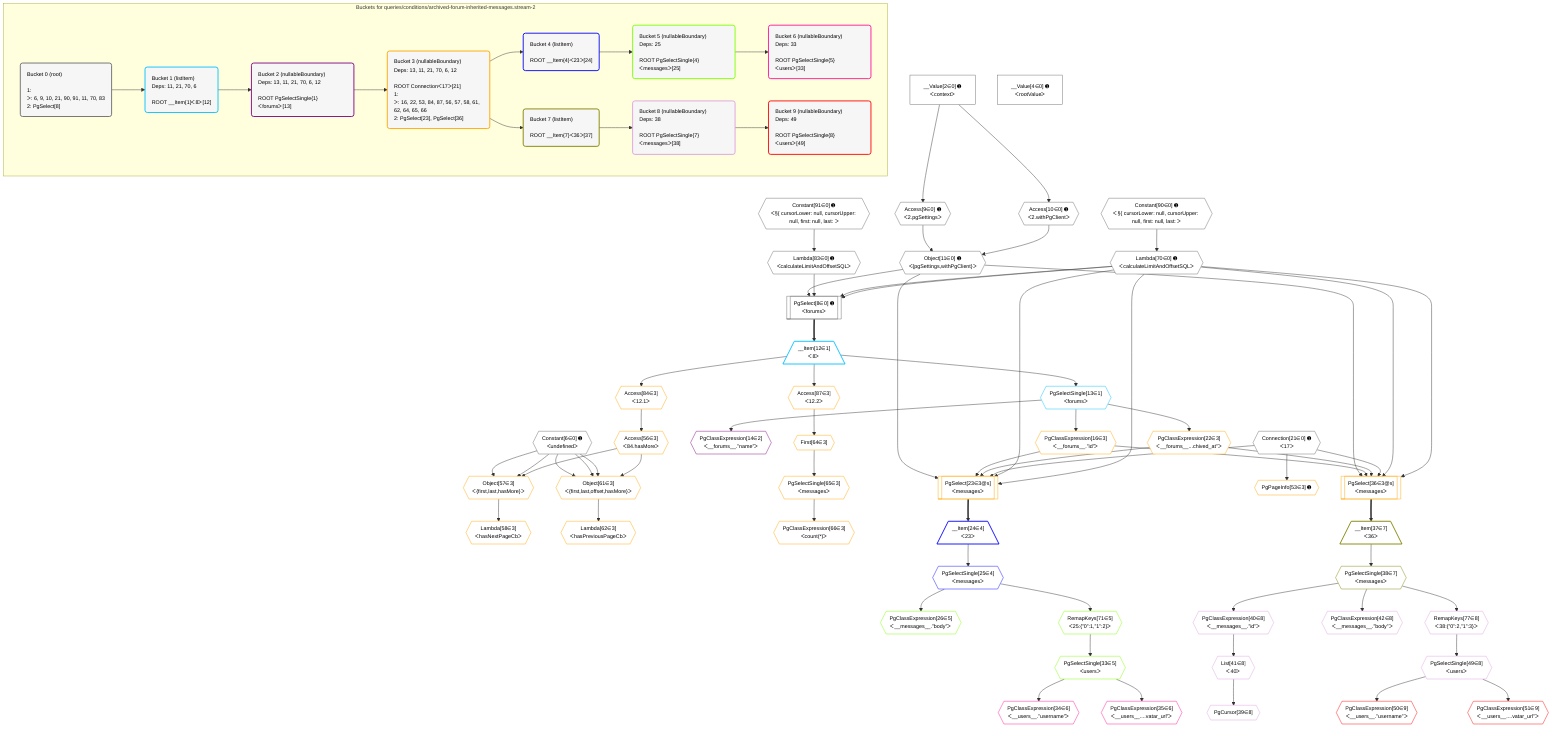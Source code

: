%%{init: {'themeVariables': { 'fontSize': '12px'}}}%%
graph TD
    classDef path fill:#eee,stroke:#000,color:#000
    classDef plan fill:#fff,stroke-width:1px,color:#000
    classDef itemplan fill:#fff,stroke-width:2px,color:#000
    classDef unbatchedplan fill:#dff,stroke-width:1px,color:#000
    classDef sideeffectplan fill:#fcc,stroke-width:2px,color:#000
    classDef bucket fill:#f6f6f6,color:#000,stroke-width:2px,text-align:left


    %% plan dependencies
    PgSelect8[["PgSelect[8∈0] ➊<br />ᐸforumsᐳ"]]:::plan
    Object11{{"Object[11∈0] ➊<br />ᐸ{pgSettings,withPgClient}ᐳ"}}:::plan
    Lambda83{{"Lambda[83∈0] ➊<br />ᐸcalculateLimitAndOffsetSQLᐳ"}}:::plan
    Lambda70{{"Lambda[70∈0] ➊<br />ᐸcalculateLimitAndOffsetSQLᐳ"}}:::plan
    Object11 & Lambda83 & Lambda70 & Lambda70 --> PgSelect8
    Access9{{"Access[9∈0] ➊<br />ᐸ2.pgSettingsᐳ"}}:::plan
    Access10{{"Access[10∈0] ➊<br />ᐸ2.withPgClientᐳ"}}:::plan
    Access9 & Access10 --> Object11
    __Value2["__Value[2∈0] ➊<br />ᐸcontextᐳ"]:::plan
    __Value2 --> Access9
    __Value2 --> Access10
    Constant90{{"Constant[90∈0] ➊<br />ᐸ§{ cursorLower: null, cursorUpper: null, first: null, last: ᐳ"}}:::plan
    Constant90 --> Lambda70
    Constant91{{"Constant[91∈0] ➊<br />ᐸ§{ cursorLower: null, cursorUpper: null, first: null, last: ᐳ"}}:::plan
    Constant91 --> Lambda83
    __Value4["__Value[4∈0] ➊<br />ᐸrootValueᐳ"]:::plan
    Constant6{{"Constant[6∈0] ➊<br />ᐸundefinedᐳ"}}:::plan
    Connection21{{"Connection[21∈0] ➊<br />ᐸ17ᐳ"}}:::plan
    __Item12[/"__Item[12∈1]<br />ᐸ8ᐳ"\]:::itemplan
    PgSelect8 ==> __Item12
    PgSelectSingle13{{"PgSelectSingle[13∈1]<br />ᐸforumsᐳ"}}:::plan
    __Item12 --> PgSelectSingle13
    PgClassExpression14{{"PgClassExpression[14∈2]<br />ᐸ__forums__.”name”ᐳ"}}:::plan
    PgSelectSingle13 --> PgClassExpression14
    PgSelect23[["PgSelect[23∈3@s]<br />ᐸmessagesᐳ"]]:::plan
    PgClassExpression16{{"PgClassExpression[16∈3]<br />ᐸ__forums__.”id”ᐳ"}}:::plan
    PgClassExpression22{{"PgClassExpression[22∈3]<br />ᐸ__forums__...chived_at”ᐳ"}}:::plan
    Object11 & PgClassExpression16 & PgClassExpression22 & Connection21 & Lambda70 & Lambda70 --> PgSelect23
    PgSelect36[["PgSelect[36∈3@s]<br />ᐸmessagesᐳ"]]:::plan
    Object11 & PgClassExpression16 & PgClassExpression22 & Connection21 & Lambda70 & Lambda70 --> PgSelect36
    Object61{{"Object[61∈3]<br />ᐸ{first,last,offset,hasMore}ᐳ"}}:::plan
    Access56{{"Access[56∈3]<br />ᐸ84.hasMoreᐳ"}}:::plan
    Constant6 & Constant6 & Constant6 & Access56 --> Object61
    Object57{{"Object[57∈3]<br />ᐸ{first,last,hasMore}ᐳ"}}:::plan
    Constant6 & Constant6 & Access56 --> Object57
    PgSelectSingle13 --> PgClassExpression16
    PgSelectSingle13 --> PgClassExpression22
    PgPageInfo53{{"PgPageInfo[53∈3] ➊"}}:::plan
    Connection21 --> PgPageInfo53
    Access84{{"Access[84∈3]<br />ᐸ12.1ᐳ"}}:::plan
    Access84 --> Access56
    Lambda58{{"Lambda[58∈3]<br />ᐸhasNextPageCbᐳ"}}:::plan
    Object57 --> Lambda58
    Lambda62{{"Lambda[62∈3]<br />ᐸhasPreviousPageCbᐳ"}}:::plan
    Object61 --> Lambda62
    First64{{"First[64∈3]"}}:::plan
    Access87{{"Access[87∈3]<br />ᐸ12.2ᐳ"}}:::plan
    Access87 --> First64
    PgSelectSingle65{{"PgSelectSingle[65∈3]<br />ᐸmessagesᐳ"}}:::plan
    First64 --> PgSelectSingle65
    PgClassExpression66{{"PgClassExpression[66∈3]<br />ᐸcount(*)ᐳ"}}:::plan
    PgSelectSingle65 --> PgClassExpression66
    __Item12 --> Access84
    __Item12 --> Access87
    __Item24[/"__Item[24∈4]<br />ᐸ23ᐳ"\]:::itemplan
    PgSelect23 ==> __Item24
    PgSelectSingle25{{"PgSelectSingle[25∈4]<br />ᐸmessagesᐳ"}}:::plan
    __Item24 --> PgSelectSingle25
    PgClassExpression26{{"PgClassExpression[26∈5]<br />ᐸ__messages__.”body”ᐳ"}}:::plan
    PgSelectSingle25 --> PgClassExpression26
    PgSelectSingle33{{"PgSelectSingle[33∈5]<br />ᐸusersᐳ"}}:::plan
    RemapKeys71{{"RemapKeys[71∈5]<br />ᐸ25:{”0”:1,”1”:2}ᐳ"}}:::plan
    RemapKeys71 --> PgSelectSingle33
    PgSelectSingle25 --> RemapKeys71
    PgClassExpression34{{"PgClassExpression[34∈6]<br />ᐸ__users__.”username”ᐳ"}}:::plan
    PgSelectSingle33 --> PgClassExpression34
    PgClassExpression35{{"PgClassExpression[35∈6]<br />ᐸ__users__....vatar_url”ᐳ"}}:::plan
    PgSelectSingle33 --> PgClassExpression35
    __Item37[/"__Item[37∈7]<br />ᐸ36ᐳ"\]:::itemplan
    PgSelect36 ==> __Item37
    PgSelectSingle38{{"PgSelectSingle[38∈7]<br />ᐸmessagesᐳ"}}:::plan
    __Item37 --> PgSelectSingle38
    PgCursor39{{"PgCursor[39∈8]"}}:::plan
    List41{{"List[41∈8]<br />ᐸ40ᐳ"}}:::plan
    List41 --> PgCursor39
    PgClassExpression40{{"PgClassExpression[40∈8]<br />ᐸ__messages__.”id”ᐳ"}}:::plan
    PgSelectSingle38 --> PgClassExpression40
    PgClassExpression40 --> List41
    PgClassExpression42{{"PgClassExpression[42∈8]<br />ᐸ__messages__.”body”ᐳ"}}:::plan
    PgSelectSingle38 --> PgClassExpression42
    PgSelectSingle49{{"PgSelectSingle[49∈8]<br />ᐸusersᐳ"}}:::plan
    RemapKeys77{{"RemapKeys[77∈8]<br />ᐸ38:{”0”:2,”1”:3}ᐳ"}}:::plan
    RemapKeys77 --> PgSelectSingle49
    PgSelectSingle38 --> RemapKeys77
    PgClassExpression50{{"PgClassExpression[50∈9]<br />ᐸ__users__.”username”ᐳ"}}:::plan
    PgSelectSingle49 --> PgClassExpression50
    PgClassExpression51{{"PgClassExpression[51∈9]<br />ᐸ__users__....vatar_url”ᐳ"}}:::plan
    PgSelectSingle49 --> PgClassExpression51

    %% define steps

    subgraph "Buckets for queries/conditions/archived-forum-inherited-messages.stream-2"
    Bucket0("Bucket 0 (root)<br /><br />1: <br />ᐳ: 6, 9, 10, 21, 90, 91, 11, 70, 83<br />2: PgSelect[8]"):::bucket
    classDef bucket0 stroke:#696969
    class Bucket0,__Value2,__Value4,Constant6,PgSelect8,Access9,Access10,Object11,Connection21,Lambda70,Lambda83,Constant90,Constant91 bucket0
    Bucket1("Bucket 1 (listItem)<br />Deps: 11, 21, 70, 6<br /><br />ROOT __Item{1}ᐸ8ᐳ[12]"):::bucket
    classDef bucket1 stroke:#00bfff
    class Bucket1,__Item12,PgSelectSingle13 bucket1
    Bucket2("Bucket 2 (nullableBoundary)<br />Deps: 13, 11, 21, 70, 6, 12<br /><br />ROOT PgSelectSingle{1}ᐸforumsᐳ[13]"):::bucket
    classDef bucket2 stroke:#7f007f
    class Bucket2,PgClassExpression14 bucket2
    Bucket3("Bucket 3 (nullableBoundary)<br />Deps: 13, 11, 21, 70, 6, 12<br /><br />ROOT Connectionᐸ17ᐳ[21]<br />1: <br />ᐳ: 16, 22, 53, 84, 87, 56, 57, 58, 61, 62, 64, 65, 66<br />2: PgSelect[23], PgSelect[36]"):::bucket
    classDef bucket3 stroke:#ffa500
    class Bucket3,PgClassExpression16,PgClassExpression22,PgSelect23,PgSelect36,PgPageInfo53,Access56,Object57,Lambda58,Object61,Lambda62,First64,PgSelectSingle65,PgClassExpression66,Access84,Access87 bucket3
    Bucket4("Bucket 4 (listItem)<br /><br />ROOT __Item{4}ᐸ23ᐳ[24]"):::bucket
    classDef bucket4 stroke:#0000ff
    class Bucket4,__Item24,PgSelectSingle25 bucket4
    Bucket5("Bucket 5 (nullableBoundary)<br />Deps: 25<br /><br />ROOT PgSelectSingle{4}ᐸmessagesᐳ[25]"):::bucket
    classDef bucket5 stroke:#7fff00
    class Bucket5,PgClassExpression26,PgSelectSingle33,RemapKeys71 bucket5
    Bucket6("Bucket 6 (nullableBoundary)<br />Deps: 33<br /><br />ROOT PgSelectSingle{5}ᐸusersᐳ[33]"):::bucket
    classDef bucket6 stroke:#ff1493
    class Bucket6,PgClassExpression34,PgClassExpression35 bucket6
    Bucket7("Bucket 7 (listItem)<br /><br />ROOT __Item{7}ᐸ36ᐳ[37]"):::bucket
    classDef bucket7 stroke:#808000
    class Bucket7,__Item37,PgSelectSingle38 bucket7
    Bucket8("Bucket 8 (nullableBoundary)<br />Deps: 38<br /><br />ROOT PgSelectSingle{7}ᐸmessagesᐳ[38]"):::bucket
    classDef bucket8 stroke:#dda0dd
    class Bucket8,PgCursor39,PgClassExpression40,List41,PgClassExpression42,PgSelectSingle49,RemapKeys77 bucket8
    Bucket9("Bucket 9 (nullableBoundary)<br />Deps: 49<br /><br />ROOT PgSelectSingle{8}ᐸusersᐳ[49]"):::bucket
    classDef bucket9 stroke:#ff0000
    class Bucket9,PgClassExpression50,PgClassExpression51 bucket9
    Bucket0 --> Bucket1
    Bucket1 --> Bucket2
    Bucket2 --> Bucket3
    Bucket3 --> Bucket4 & Bucket7
    Bucket4 --> Bucket5
    Bucket5 --> Bucket6
    Bucket7 --> Bucket8
    Bucket8 --> Bucket9
    end